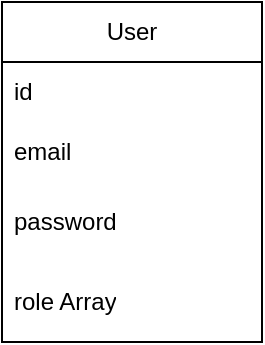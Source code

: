 <mxfile version="21.0.2" type="github">
  <diagram id="R2lEEEUBdFMjLlhIrx00" name="Page-1">
    <mxGraphModel dx="1050" dy="537" grid="1" gridSize="10" guides="1" tooltips="1" connect="1" arrows="1" fold="1" page="1" pageScale="1" pageWidth="850" pageHeight="1100" math="0" shadow="0" extFonts="Permanent Marker^https://fonts.googleapis.com/css?family=Permanent+Marker">
      <root>
        <mxCell id="0" />
        <mxCell id="1" parent="0" />
        <mxCell id="kpCSLhj9JUauESfHcitx-1" value="User" style="swimlane;fontStyle=0;childLayout=stackLayout;horizontal=1;startSize=30;horizontalStack=0;resizeParent=1;resizeParentMax=0;resizeLast=0;collapsible=1;marginBottom=0;whiteSpace=wrap;html=1;" vertex="1" parent="1">
          <mxGeometry x="130" y="360" width="130" height="170" as="geometry" />
        </mxCell>
        <mxCell id="kpCSLhj9JUauESfHcitx-2" value="id" style="text;strokeColor=none;fillColor=none;align=left;verticalAlign=middle;spacingLeft=4;spacingRight=4;overflow=hidden;points=[[0,0.5],[1,0.5]];portConstraint=eastwest;rotatable=0;whiteSpace=wrap;html=1;" vertex="1" parent="kpCSLhj9JUauESfHcitx-1">
          <mxGeometry y="30" width="130" height="30" as="geometry" />
        </mxCell>
        <mxCell id="kpCSLhj9JUauESfHcitx-3" value="email" style="text;strokeColor=none;fillColor=none;align=left;verticalAlign=middle;spacingLeft=4;spacingRight=4;overflow=hidden;points=[[0,0.5],[1,0.5]];portConstraint=eastwest;rotatable=0;whiteSpace=wrap;html=1;" vertex="1" parent="kpCSLhj9JUauESfHcitx-1">
          <mxGeometry y="60" width="130" height="30" as="geometry" />
        </mxCell>
        <mxCell id="kpCSLhj9JUauESfHcitx-4" value="password" style="text;strokeColor=none;fillColor=none;align=left;verticalAlign=middle;spacingLeft=4;spacingRight=4;overflow=hidden;points=[[0,0.5],[1,0.5]];portConstraint=eastwest;rotatable=0;whiteSpace=wrap;html=1;" vertex="1" parent="kpCSLhj9JUauESfHcitx-1">
          <mxGeometry y="90" width="130" height="40" as="geometry" />
        </mxCell>
        <mxCell id="kpCSLhj9JUauESfHcitx-7" value="role Array" style="text;strokeColor=none;fillColor=none;align=left;verticalAlign=middle;spacingLeft=4;spacingRight=4;overflow=hidden;points=[[0,0.5],[1,0.5]];portConstraint=eastwest;rotatable=0;whiteSpace=wrap;html=1;" vertex="1" parent="kpCSLhj9JUauESfHcitx-1">
          <mxGeometry y="130" width="130" height="40" as="geometry" />
        </mxCell>
      </root>
    </mxGraphModel>
  </diagram>
</mxfile>
